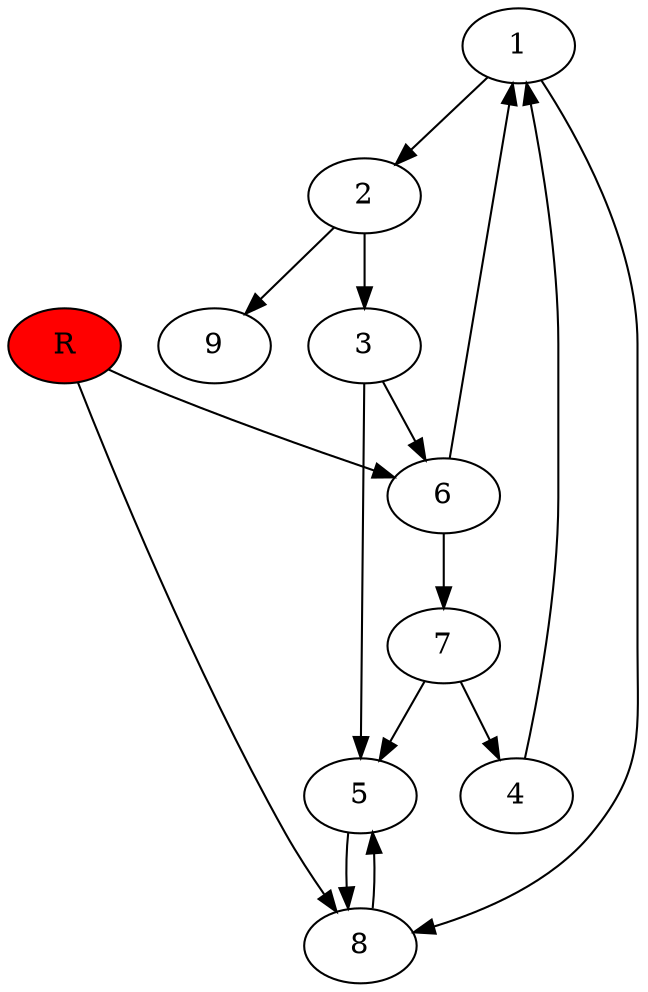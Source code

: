 digraph prb41920 {
	1
	2
	3
	4
	5
	6
	7
	8
	R [fillcolor="#ff0000" style=filled]
	1 -> 2
	1 -> 8
	2 -> 3
	2 -> 9
	3 -> 5
	3 -> 6
	4 -> 1
	5 -> 8
	6 -> 1
	6 -> 7
	7 -> 4
	7 -> 5
	8 -> 5
	R -> 6
	R -> 8
}
